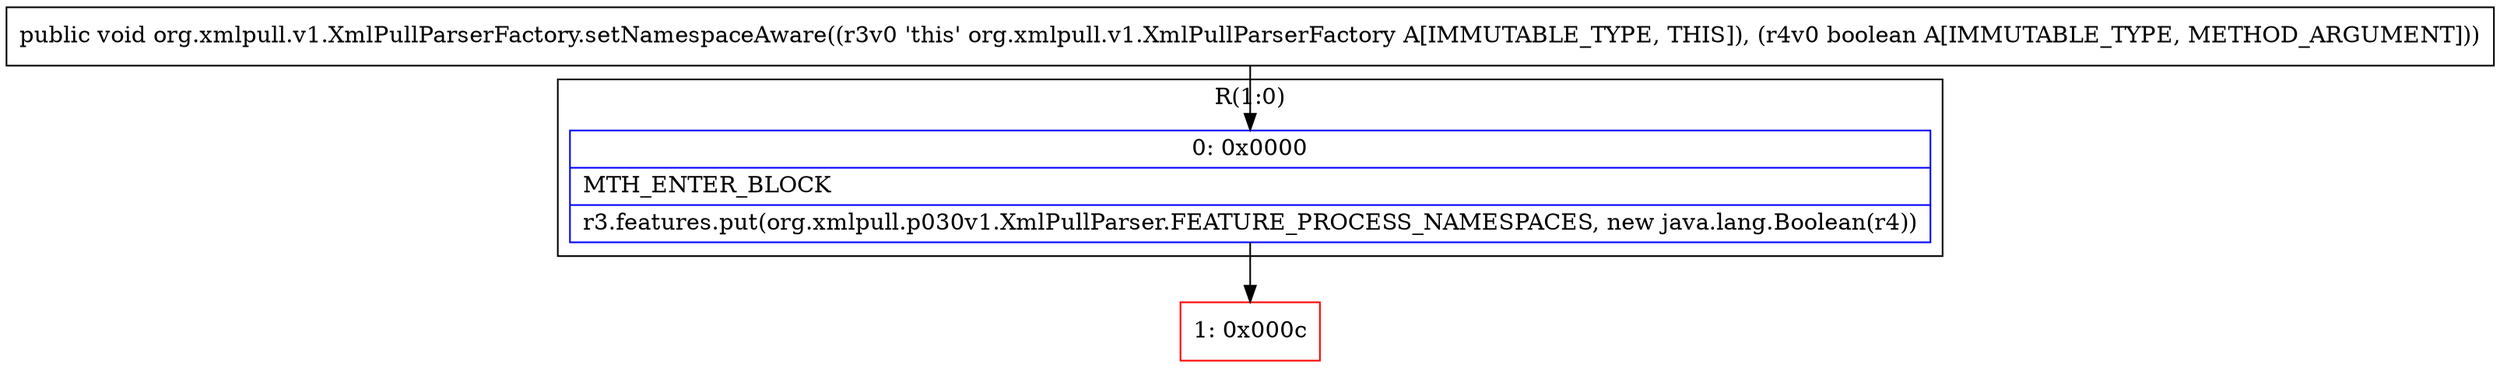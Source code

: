 digraph "CFG fororg.xmlpull.v1.XmlPullParserFactory.setNamespaceAware(Z)V" {
subgraph cluster_Region_1004108489 {
label = "R(1:0)";
node [shape=record,color=blue];
Node_0 [shape=record,label="{0\:\ 0x0000|MTH_ENTER_BLOCK\l|r3.features.put(org.xmlpull.p030v1.XmlPullParser.FEATURE_PROCESS_NAMESPACES, new java.lang.Boolean(r4))\l}"];
}
Node_1 [shape=record,color=red,label="{1\:\ 0x000c}"];
MethodNode[shape=record,label="{public void org.xmlpull.v1.XmlPullParserFactory.setNamespaceAware((r3v0 'this' org.xmlpull.v1.XmlPullParserFactory A[IMMUTABLE_TYPE, THIS]), (r4v0 boolean A[IMMUTABLE_TYPE, METHOD_ARGUMENT])) }"];
MethodNode -> Node_0;
Node_0 -> Node_1;
}

